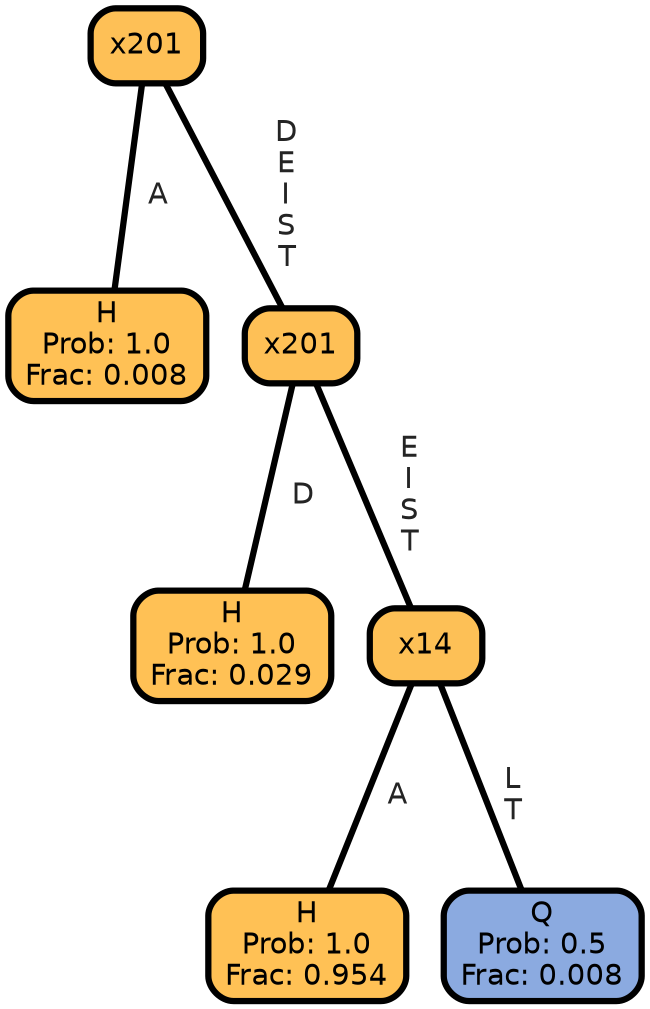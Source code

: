 graph Tree {
node [shape=box, style="filled, rounded",color="black",penwidth="3",fontcolor="black",                 fontname=helvetica] ;
graph [ranksep="0 equally", splines=straight,                 bgcolor=transparent, dpi=200] ;
edge [fontname=helvetica, fontweight=bold,fontcolor=grey14,color=black] ;
0 [label="H
Prob: 1.0
Frac: 0.008", fillcolor="#ffc155"] ;
1 [label="x201", fillcolor="#fec056"] ;
2 [label="H
Prob: 1.0
Frac: 0.029", fillcolor="#ffc155"] ;
3 [label="x201", fillcolor="#fec056"] ;
4 [label="H
Prob: 1.0
Frac: 0.954", fillcolor="#ffc155"] ;
5 [label="x14", fillcolor="#fdc056"] ;
6 [label="Q
Prob: 0.5
Frac: 0.008", fillcolor="#8baae0"] ;
1 -- 0 [label=" A",penwidth=3] ;
1 -- 3 [label=" D\n E\n I\n S\n T",penwidth=3] ;
3 -- 2 [label=" D",penwidth=3] ;
3 -- 5 [label=" E\n I\n S\n T",penwidth=3] ;
5 -- 4 [label=" A",penwidth=3] ;
5 -- 6 [label=" L\n T",penwidth=3] ;
{rank = same;}}